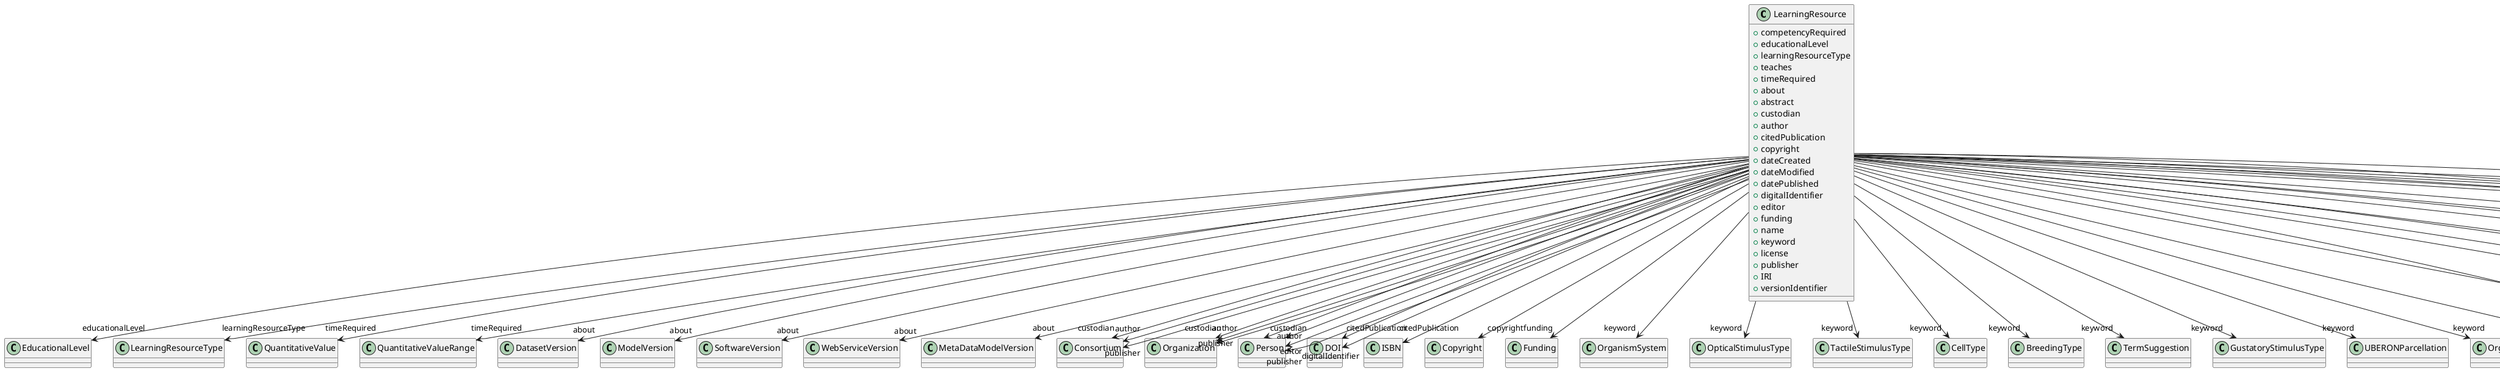 @startuml
class LearningResource {
+competencyRequired
+educationalLevel
+learningResourceType
+teaches
+timeRequired
+about
+abstract
+custodian
+author
+citedPublication
+copyright
+dateCreated
+dateModified
+datePublished
+digitalIdentifier
+editor
+funding
+name
+keyword
+license
+publisher
+IRI
+versionIdentifier

}
LearningResource -d-> "educationalLevel" EducationalLevel
LearningResource -d-> "learningResourceType" LearningResourceType
LearningResource -d-> "timeRequired" QuantitativeValue
LearningResource -d-> "timeRequired" QuantitativeValueRange
LearningResource -d-> "about" DatasetVersion
LearningResource -d-> "about" ModelVersion
LearningResource -d-> "about" SoftwareVersion
LearningResource -d-> "about" WebServiceVersion
LearningResource -d-> "about" MetaDataModelVersion
LearningResource -d-> "custodian" Consortium
LearningResource -d-> "custodian" Organization
LearningResource -d-> "custodian" Person
LearningResource -d-> "author" Consortium
LearningResource -d-> "author" Organization
LearningResource -d-> "author" Person
LearningResource -d-> "citedPublication" DOI
LearningResource -d-> "citedPublication" ISBN
LearningResource -d-> "copyright" Copyright
LearningResource -d-> "digitalIdentifier" DOI
LearningResource -d-> "editor" Person
LearningResource -d-> "funding" Funding
LearningResource -d-> "keyword" OrganismSystem
LearningResource -d-> "keyword" OpticalStimulusType
LearningResource -d-> "keyword" TactileStimulusType
LearningResource -d-> "keyword" CellType
LearningResource -d-> "keyword" BreedingType
LearningResource -d-> "keyword" TermSuggestion
LearningResource -d-> "keyword" GustatoryStimulusType
LearningResource -d-> "keyword" UBERONParcellation
LearningResource -d-> "keyword" OrganismSubstance
LearningResource -d-> "keyword" OlfactoryStimulusType
LearningResource -d-> "keyword" Species
LearningResource -d-> "keyword" ElectricalStimulusType
LearningResource -d-> "keyword" Handedness
LearningResource -d-> "keyword" DiseaseModel
LearningResource -d-> "keyword" BiologicalSex
LearningResource -d-> "keyword" GeneticStrainType
LearningResource -d-> "keyword" MolecularEntity
LearningResource -d-> "keyword" CellCultureType
LearningResource -d-> "keyword" VisualStimulusType
LearningResource -d-> "keyword" Disease
LearningResource -d-> "keyword" AuditoryStimulusType
LearningResource -d-> "keyword" BiologicalOrder
LearningResource -d-> "keyword" Organ
LearningResource -d-> "keyword" SubcellularEntity
LearningResource -d-> "keyword" CustomAnatomicalEntity
LearningResource -d-> "keyword" ParcellationEntityVersion
LearningResource -d-> "keyword" ParcellationEntity
LearningResource -d-> "license" License
LearningResource -d-> "publisher" Consortium
LearningResource -d-> "publisher" Organization
LearningResource -d-> "publisher" Person

@enduml